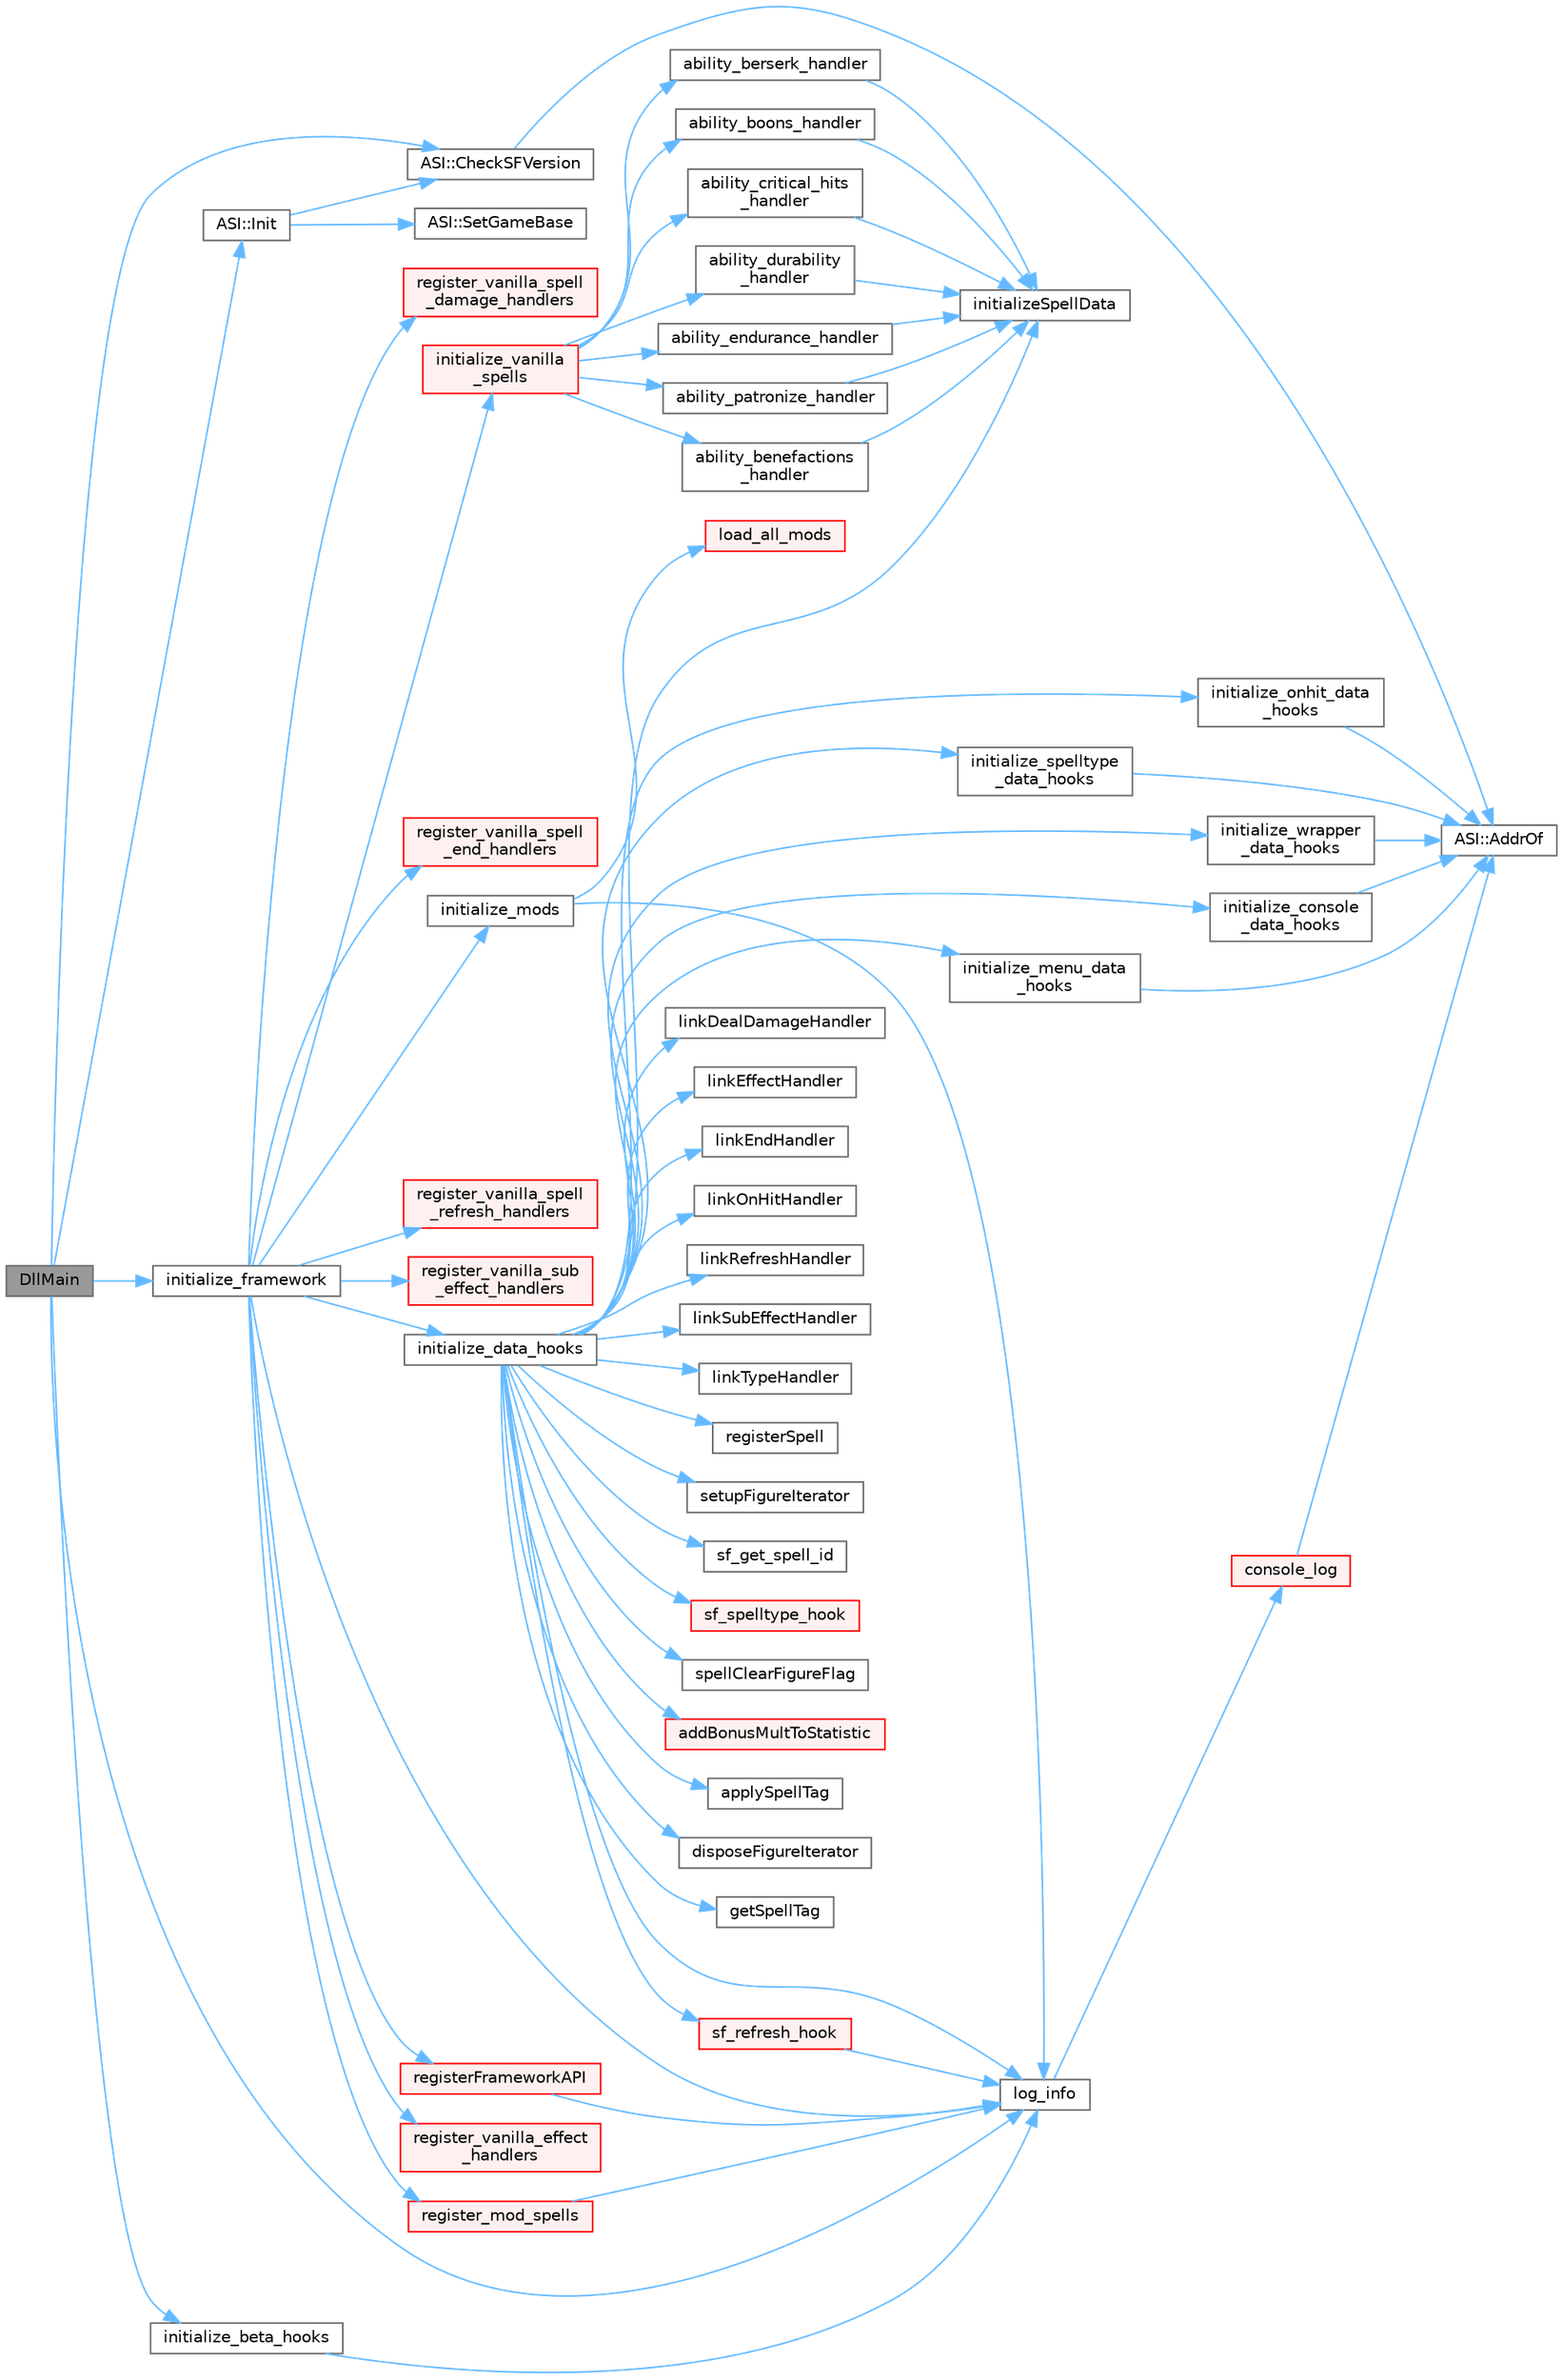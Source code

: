 digraph "DllMain"
{
 // LATEX_PDF_SIZE
  bgcolor="transparent";
  edge [fontname=Helvetica,fontsize=10,labelfontname=Helvetica,labelfontsize=10];
  node [fontname=Helvetica,fontsize=10,shape=box,height=0.2,width=0.4];
  rankdir="LR";
  Node1 [id="Node000001",label="DllMain",height=0.2,width=0.4,color="gray40", fillcolor="grey60", style="filled", fontcolor="black",tooltip=" "];
  Node1 -> Node2 [id="edge1_Node000001_Node000002",color="steelblue1",style="solid",tooltip=" "];
  Node2 [id="Node000002",label="ASI::CheckSFVersion",height=0.2,width=0.4,color="grey40", fillcolor="white", style="filled",URL="$namespace_a_s_i.html#a34bd6eea545e02b6e66bf62616769440",tooltip="check version of the game that was hooked into"];
  Node2 -> Node3 [id="edge2_Node000002_Node000003",color="steelblue1",style="solid",tooltip=" "];
  Node3 [id="Node000003",label="ASI::AddrOf",height=0.2,width=0.4,color="grey40", fillcolor="white", style="filled",URL="$namespace_a_s_i.html#a05ca5acefdcb7e955f472b60e5511a1a",tooltip="returns \"real\" virtual address of given memory offset"];
  Node1 -> Node4 [id="edge3_Node000001_Node000004",color="steelblue1",style="solid",tooltip=" "];
  Node4 [id="Node000004",label="ASI::Init",height=0.2,width=0.4,color="grey40", fillcolor="white", style="filled",URL="$namespace_a_s_i.html#ab869e8184e5ce56887fa91a8a4b2e059",tooltip="required for everything to work... why?"];
  Node4 -> Node2 [id="edge4_Node000004_Node000002",color="steelblue1",style="solid",tooltip=" "];
  Node4 -> Node5 [id="edge5_Node000004_Node000005",color="steelblue1",style="solid",tooltip=" "];
  Node5 [id="Node000005",label="ASI::SetGameBase",height=0.2,width=0.4,color="grey40", fillcolor="white", style="filled",URL="$namespace_a_s_i.html#aef6e3e5d3a17c1ec2c880333285bd748",tooltip=" "];
  Node1 -> Node6 [id="edge6_Node000001_Node000006",color="steelblue1",style="solid",tooltip=" "];
  Node6 [id="Node000006",label="initialize_beta_hooks",height=0.2,width=0.4,color="grey40", fillcolor="white", style="filled",URL="$sf__hooks_8c.html#a68518887ac30bef0798064a5ea87b1f5",tooltip=" "];
  Node6 -> Node7 [id="edge7_Node000006_Node000007",color="steelblue1",style="solid",tooltip=" "];
  Node7 [id="Node000007",label="log_info",height=0.2,width=0.4,color="grey40", fillcolor="white", style="filled",URL="$sf__wrappers_8c.html#a4fd90de0913ed15b0812918255559a55",tooltip=" "];
  Node7 -> Node8 [id="edge8_Node000007_Node000008",color="steelblue1",style="solid",tooltip=" "];
  Node8 [id="Node000008",label="console_log",height=0.2,width=0.4,color="red", fillcolor="#FFF0F0", style="filled",URL="$sf__console__hook_8c.html#af6b694e632c7b92e802468161b511edf",tooltip=" "];
  Node8 -> Node3 [id="edge9_Node000008_Node000003",color="steelblue1",style="solid",tooltip=" "];
  Node1 -> Node10 [id="edge10_Node000001_Node000010",color="steelblue1",style="solid",tooltip=" "];
  Node10 [id="Node000010",label="initialize_framework",height=0.2,width=0.4,color="grey40", fillcolor="white", style="filled",URL="$sf__registry_8cpp.html#aa653b9256d033c2d02e806489c6a4271",tooltip=" "];
  Node10 -> Node11 [id="edge11_Node000010_Node000011",color="steelblue1",style="solid",tooltip=" "];
  Node11 [id="Node000011",label="initialize_data_hooks",height=0.2,width=0.4,color="grey40", fillcolor="white", style="filled",URL="$sf__hooks_8c.html#a053468e9037e13eede0757a9c0dc4f90",tooltip=" "];
  Node11 -> Node12 [id="edge12_Node000011_Node000012",color="steelblue1",style="solid",tooltip=" "];
  Node12 [id="Node000012",label="addBonusMultToStatistic",height=0.2,width=0.4,color="red", fillcolor="#FFF0F0", style="filled",URL="$sf__wrappers_8c.html#a07c7f2ab4e0212797ec2d05125bbf0e7",tooltip=" "];
  Node11 -> Node14 [id="edge13_Node000011_Node000014",color="steelblue1",style="solid",tooltip=" "];
  Node14 [id="Node000014",label="applySpellTag",height=0.2,width=0.4,color="grey40", fillcolor="white", style="filled",URL="$sf__mod__registry_8cpp.html#a4afdf02d3c8eeffbfbe125fa3464be67",tooltip=" "];
  Node11 -> Node15 [id="edge14_Node000011_Node000015",color="steelblue1",style="solid",tooltip=" "];
  Node15 [id="Node000015",label="disposeFigureIterator",height=0.2,width=0.4,color="grey40", fillcolor="white", style="filled",URL="$sf__wrappers_8c.html#a11ea3542304632f3b7ae9807ba5cf394",tooltip=" "];
  Node11 -> Node16 [id="edge15_Node000011_Node000016",color="steelblue1",style="solid",tooltip=" "];
  Node16 [id="Node000016",label="getSpellTag",height=0.2,width=0.4,color="grey40", fillcolor="white", style="filled",URL="$sf__mod__registry_8cpp.html#af4503f89adff0725f6795aedf7d95016",tooltip=" "];
  Node11 -> Node17 [id="edge16_Node000011_Node000017",color="steelblue1",style="solid",tooltip=" "];
  Node17 [id="Node000017",label="initialize_console\l_data_hooks",height=0.2,width=0.4,color="grey40", fillcolor="white", style="filled",URL="$sf__console__hook_8c.html#ad95110eea0d834055b5fc04eb031e45b",tooltip=" "];
  Node17 -> Node3 [id="edge17_Node000017_Node000003",color="steelblue1",style="solid",tooltip=" "];
  Node11 -> Node18 [id="edge18_Node000011_Node000018",color="steelblue1",style="solid",tooltip=" "];
  Node18 [id="Node000018",label="initialize_menu_data\l_hooks",height=0.2,width=0.4,color="grey40", fillcolor="white", style="filled",URL="$sf__menu__hook_8c.html#a8076488696ac2dd10539d2908d8dd408",tooltip=" "];
  Node18 -> Node3 [id="edge19_Node000018_Node000003",color="steelblue1",style="solid",tooltip=" "];
  Node11 -> Node19 [id="edge20_Node000011_Node000019",color="steelblue1",style="solid",tooltip=" "];
  Node19 [id="Node000019",label="initialize_onhit_data\l_hooks",height=0.2,width=0.4,color="grey40", fillcolor="white", style="filled",URL="$sf__onhit__hook_8c.html#aab9fd18e448dfed4d72a3d8d9507bcc8",tooltip=" "];
  Node19 -> Node3 [id="edge21_Node000019_Node000003",color="steelblue1",style="solid",tooltip=" "];
  Node11 -> Node20 [id="edge22_Node000011_Node000020",color="steelblue1",style="solid",tooltip=" "];
  Node20 [id="Node000020",label="initialize_spelltype\l_data_hooks",height=0.2,width=0.4,color="grey40", fillcolor="white", style="filled",URL="$sf__spelltype__hook_8c.html#a1bc35d41762c3fcc7495cf54585283aa",tooltip=" "];
  Node20 -> Node3 [id="edge23_Node000020_Node000003",color="steelblue1",style="solid",tooltip=" "];
  Node11 -> Node21 [id="edge24_Node000011_Node000021",color="steelblue1",style="solid",tooltip=" "];
  Node21 [id="Node000021",label="initialize_wrapper\l_data_hooks",height=0.2,width=0.4,color="grey40", fillcolor="white", style="filled",URL="$sf__wrappers_8c.html#ad057ef7976901ef0ba76e8b78eb53898",tooltip=" "];
  Node21 -> Node3 [id="edge25_Node000021_Node000003",color="steelblue1",style="solid",tooltip=" "];
  Node11 -> Node22 [id="edge26_Node000011_Node000022",color="steelblue1",style="solid",tooltip=" "];
  Node22 [id="Node000022",label="initializeSpellData",height=0.2,width=0.4,color="grey40", fillcolor="white", style="filled",URL="$sf__spelltype__registry_8cpp.html#ac3e5dfa2fdcb8f683f6921e40eece8c3",tooltip=" "];
  Node11 -> Node23 [id="edge27_Node000011_Node000023",color="steelblue1",style="solid",tooltip=" "];
  Node23 [id="Node000023",label="linkDealDamageHandler",height=0.2,width=0.4,color="grey40", fillcolor="white", style="filled",URL="$sf__mod__registry_8cpp.html#a3dc1674ebcd56a898d2a52729d9bdea1",tooltip=" "];
  Node11 -> Node24 [id="edge28_Node000011_Node000024",color="steelblue1",style="solid",tooltip=" "];
  Node24 [id="Node000024",label="linkEffectHandler",height=0.2,width=0.4,color="grey40", fillcolor="white", style="filled",URL="$sf__mod__registry_8cpp.html#a963e6fcecd10433218b3925f0e2d39a9",tooltip=" "];
  Node11 -> Node25 [id="edge29_Node000011_Node000025",color="steelblue1",style="solid",tooltip=" "];
  Node25 [id="Node000025",label="linkEndHandler",height=0.2,width=0.4,color="grey40", fillcolor="white", style="filled",URL="$sf__mod__registry_8cpp.html#a29b2de8f5f9ec3ced0c15db03d7817b6",tooltip=" "];
  Node11 -> Node26 [id="edge30_Node000011_Node000026",color="steelblue1",style="solid",tooltip=" "];
  Node26 [id="Node000026",label="linkOnHitHandler",height=0.2,width=0.4,color="grey40", fillcolor="white", style="filled",URL="$sf__mod__registry_8cpp.html#a7cf1ceca8456636a9ace972847017e72",tooltip=" "];
  Node11 -> Node27 [id="edge31_Node000011_Node000027",color="steelblue1",style="solid",tooltip=" "];
  Node27 [id="Node000027",label="linkRefreshHandler",height=0.2,width=0.4,color="grey40", fillcolor="white", style="filled",URL="$sf__mod__registry_8cpp.html#a8751386410676c0a282ab668879c19f4",tooltip=" "];
  Node11 -> Node28 [id="edge32_Node000011_Node000028",color="steelblue1",style="solid",tooltip=" "];
  Node28 [id="Node000028",label="linkSubEffectHandler",height=0.2,width=0.4,color="grey40", fillcolor="white", style="filled",URL="$sf__mod__registry_8cpp.html#ae355b11ac572b3ae505c4d088e1c21e8",tooltip=" "];
  Node11 -> Node29 [id="edge33_Node000011_Node000029",color="steelblue1",style="solid",tooltip=" "];
  Node29 [id="Node000029",label="linkTypeHandler",height=0.2,width=0.4,color="grey40", fillcolor="white", style="filled",URL="$sf__mod__registry_8cpp.html#a5eb74dc38db9aa0f7f858687cb5951e8",tooltip=" "];
  Node11 -> Node7 [id="edge34_Node000011_Node000007",color="steelblue1",style="solid",tooltip=" "];
  Node11 -> Node30 [id="edge35_Node000011_Node000030",color="steelblue1",style="solid",tooltip=" "];
  Node30 [id="Node000030",label="registerSpell",height=0.2,width=0.4,color="grey40", fillcolor="white", style="filled",URL="$sf__mod__registry_8cpp.html#ae507705c327c357e28eae53d52ad0638",tooltip=" "];
  Node11 -> Node31 [id="edge36_Node000011_Node000031",color="steelblue1",style="solid",tooltip=" "];
  Node31 [id="Node000031",label="setupFigureIterator",height=0.2,width=0.4,color="grey40", fillcolor="white", style="filled",URL="$sf__wrappers_8c.html#a6242a2f91bf97824c8c2eca28e2b2256",tooltip=" "];
  Node11 -> Node32 [id="edge37_Node000011_Node000032",color="steelblue1",style="solid",tooltip=" "];
  Node32 [id="Node000032",label="sf_get_spell_id",height=0.2,width=0.4,color="grey40", fillcolor="white", style="filled",URL="$sf__wrappers_8c.html#ad7e79f06e19f919ffb1ea67493886ff8",tooltip=" "];
  Node11 -> Node33 [id="edge38_Node000011_Node000033",color="steelblue1",style="solid",tooltip=" "];
  Node33 [id="Node000033",label="sf_refresh_hook",height=0.2,width=0.4,color="red", fillcolor="#FFF0F0", style="filled",URL="$sf__refresh__hook_8c.html#ad1c59c07883c319b2e33cb35737b4e97",tooltip=" "];
  Node33 -> Node7 [id="edge39_Node000033_Node000007",color="steelblue1",style="solid",tooltip=" "];
  Node11 -> Node36 [id="edge40_Node000011_Node000036",color="steelblue1",style="solid",tooltip=" "];
  Node36 [id="Node000036",label="sf_spelltype_hook",height=0.2,width=0.4,color="red", fillcolor="#FFF0F0", style="filled",URL="$sf__spelltype__hook_8c.html#ab55b7421576dfd7ea00096b427741d9b",tooltip=" "];
  Node11 -> Node39 [id="edge41_Node000011_Node000039",color="steelblue1",style="solid",tooltip=" "];
  Node39 [id="Node000039",label="spellClearFigureFlag",height=0.2,width=0.4,color="grey40", fillcolor="white", style="filled",URL="$sf__wrappers_8c.html#ab97dc11635deb183cfe8b9dc8b2fc064",tooltip=" "];
  Node10 -> Node40 [id="edge42_Node000010_Node000040",color="steelblue1",style="solid",tooltip=" "];
  Node40 [id="Node000040",label="initialize_mods",height=0.2,width=0.4,color="grey40", fillcolor="white", style="filled",URL="$sf__modloader_8c.html#a56273b58bfd284c452925e7f24e2b252",tooltip=" "];
  Node40 -> Node41 [id="edge43_Node000040_Node000041",color="steelblue1",style="solid",tooltip=" "];
  Node41 [id="Node000041",label="load_all_mods",height=0.2,width=0.4,color="red", fillcolor="#FFF0F0", style="filled",URL="$sf__modloader_8c.html#a3118d65a908074bea1742fb954ea69c5",tooltip=" "];
  Node40 -> Node7 [id="edge44_Node000040_Node000007",color="steelblue1",style="solid",tooltip=" "];
  Node10 -> Node46 [id="edge45_Node000010_Node000046",color="steelblue1",style="solid",tooltip=" "];
  Node46 [id="Node000046",label="initialize_vanilla\l_spells",height=0.2,width=0.4,color="red", fillcolor="#FFF0F0", style="filled",URL="$sf__vanilla__registry_8cpp.html#ad464df22114c57d7e41361edf691ac01",tooltip=" "];
  Node46 -> Node47 [id="edge46_Node000046_Node000047",color="steelblue1",style="solid",tooltip=" "];
  Node47 [id="Node000047",label="ability_benefactions\l_handler",height=0.2,width=0.4,color="grey40", fillcolor="white", style="filled",URL="$sf__spelltype__handlers_8cpp.html#af1b3bfeab14c360bf171e4cf2c637be1",tooltip=" "];
  Node47 -> Node22 [id="edge47_Node000047_Node000022",color="steelblue1",style="solid",tooltip=" "];
  Node46 -> Node48 [id="edge48_Node000046_Node000048",color="steelblue1",style="solid",tooltip=" "];
  Node48 [id="Node000048",label="ability_berserk_handler",height=0.2,width=0.4,color="grey40", fillcolor="white", style="filled",URL="$sf__spelltype__handlers_8cpp.html#af73ec53fce95e38627faa9e42ed942b4",tooltip=" "];
  Node48 -> Node22 [id="edge49_Node000048_Node000022",color="steelblue1",style="solid",tooltip=" "];
  Node46 -> Node49 [id="edge50_Node000046_Node000049",color="steelblue1",style="solid",tooltip=" "];
  Node49 [id="Node000049",label="ability_boons_handler",height=0.2,width=0.4,color="grey40", fillcolor="white", style="filled",URL="$sf__spelltype__handlers_8cpp.html#aa6129304981d5bbb44a588a34dca774e",tooltip=" "];
  Node49 -> Node22 [id="edge51_Node000049_Node000022",color="steelblue1",style="solid",tooltip=" "];
  Node46 -> Node50 [id="edge52_Node000046_Node000050",color="steelblue1",style="solid",tooltip=" "];
  Node50 [id="Node000050",label="ability_critical_hits\l_handler",height=0.2,width=0.4,color="grey40", fillcolor="white", style="filled",URL="$sf__spelltype__handlers_8cpp.html#a21d9f40003de136a4720f28c30069a1b",tooltip=" "];
  Node50 -> Node22 [id="edge53_Node000050_Node000022",color="steelblue1",style="solid",tooltip=" "];
  Node46 -> Node51 [id="edge54_Node000046_Node000051",color="steelblue1",style="solid",tooltip=" "];
  Node51 [id="Node000051",label="ability_durability\l_handler",height=0.2,width=0.4,color="grey40", fillcolor="white", style="filled",URL="$sf__spelltype__handlers_8cpp.html#a4a2e1ab43afb55377f2a519edbdb7800",tooltip=" "];
  Node51 -> Node22 [id="edge55_Node000051_Node000022",color="steelblue1",style="solid",tooltip=" "];
  Node46 -> Node52 [id="edge56_Node000046_Node000052",color="steelblue1",style="solid",tooltip=" "];
  Node52 [id="Node000052",label="ability_endurance_handler",height=0.2,width=0.4,color="grey40", fillcolor="white", style="filled",URL="$sf__spelltype__handlers_8cpp.html#aa12b60c41f89cfcd8d01290919bedd1a",tooltip=" "];
  Node52 -> Node22 [id="edge57_Node000052_Node000022",color="steelblue1",style="solid",tooltip=" "];
  Node46 -> Node53 [id="edge58_Node000046_Node000053",color="steelblue1",style="solid",tooltip=" "];
  Node53 [id="Node000053",label="ability_patronize_handler",height=0.2,width=0.4,color="grey40", fillcolor="white", style="filled",URL="$sf__spelltype__handlers_8cpp.html#ad82ce21c479b8e57d0024cc78ac2b101",tooltip=" "];
  Node53 -> Node22 [id="edge59_Node000053_Node000022",color="steelblue1",style="solid",tooltip=" "];
  Node10 -> Node7 [id="edge60_Node000010_Node000007",color="steelblue1",style="solid",tooltip=" "];
  Node10 -> Node220 [id="edge61_Node000010_Node000220",color="steelblue1",style="solid",tooltip=" "];
  Node220 [id="Node000220",label="register_mod_spells",height=0.2,width=0.4,color="red", fillcolor="#FFF0F0", style="filled",URL="$sf__mod__registry_8cpp.html#ab760f8f899f39400156538bbd0c21c68",tooltip=" "];
  Node220 -> Node7 [id="edge62_Node000220_Node000007",color="steelblue1",style="solid",tooltip=" "];
  Node10 -> Node228 [id="edge63_Node000010_Node000228",color="steelblue1",style="solid",tooltip=" "];
  Node228 [id="Node000228",label="register_vanilla_effect\l_handlers",height=0.2,width=0.4,color="red", fillcolor="#FFF0F0", style="filled",URL="$sf__spelleffect__registry_8cpp.html#a074a9e5dad13819ccfdcb6830d0ec8b7",tooltip=" "];
  Node10 -> Node229 [id="edge64_Node000010_Node000229",color="steelblue1",style="solid",tooltip=" "];
  Node229 [id="Node000229",label="register_vanilla_spell\l_damage_handlers",height=0.2,width=0.4,color="red", fillcolor="#FFF0F0", style="filled",URL="$sf__spelldamage__registry_8cpp.html#a72edb1e1cbac99025f4ae918358557ba",tooltip=" "];
  Node10 -> Node240 [id="edge65_Node000010_Node000240",color="steelblue1",style="solid",tooltip=" "];
  Node240 [id="Node000240",label="register_vanilla_spell\l_end_handlers",height=0.2,width=0.4,color="red", fillcolor="#FFF0F0", style="filled",URL="$sf__spellend__registry_8cpp.html#ac737d76fe9fb2039f0109366cbded12d",tooltip=" "];
  Node10 -> Node273 [id="edge66_Node000010_Node000273",color="steelblue1",style="solid",tooltip=" "];
  Node273 [id="Node000273",label="register_vanilla_spell\l_refresh_handlers",height=0.2,width=0.4,color="red", fillcolor="#FFF0F0", style="filled",URL="$sf__spellrefresh__registry_8cpp.html#a43b02c5e6d7550c7fd35d46caa3d67d0",tooltip=" "];
  Node10 -> Node302 [id="edge67_Node000010_Node000302",color="steelblue1",style="solid",tooltip=" "];
  Node302 [id="Node000302",label="register_vanilla_sub\l_effect_handlers",height=0.2,width=0.4,color="red", fillcolor="#FFF0F0", style="filled",URL="$sf__subeffect__registry_8cpp.html#a9a8146362cdec001aac19aa84590ef1a",tooltip=" "];
  Node10 -> Node306 [id="edge68_Node000010_Node000306",color="steelblue1",style="solid",tooltip=" "];
  Node306 [id="Node000306",label="registerFrameworkAPI",height=0.2,width=0.4,color="red", fillcolor="#FFF0F0", style="filled",URL="$sf__registry_8cpp.html#a2a689bd8779670d6d2cf54a6be3265c8",tooltip=" "];
  Node306 -> Node7 [id="edge69_Node000306_Node000007",color="steelblue1",style="solid",tooltip=" "];
  Node1 -> Node7 [id="edge70_Node000001_Node000007",color="steelblue1",style="solid",tooltip=" "];
}
